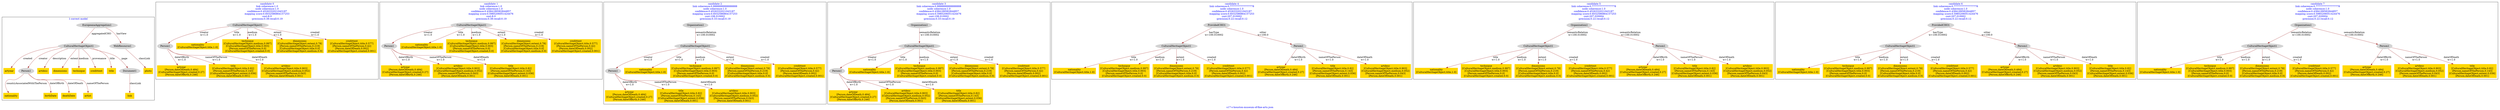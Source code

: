 digraph n0 {
fontcolor="blue"
remincross="true"
label="s17-s-houston-museum-of-fine-arts.json"
subgraph cluster_0 {
label="1-correct model"
n2[style="filled",color="white",fillcolor="lightgray",label="CulturalHeritageObject1"];
n3[shape="plaintext",style="filled",fillcolor="gold",label="artyear"];
n4[style="filled",color="white",fillcolor="lightgray",label="Person1"];
n5[shape="plaintext",style="filled",fillcolor="gold",label="artdesc"];
n6[shape="plaintext",style="filled",fillcolor="gold",label="dimensions"];
n7[shape="plaintext",style="filled",fillcolor="gold",label="technique"];
n8[shape="plaintext",style="filled",fillcolor="gold",label="credittext"];
n9[shape="plaintext",style="filled",fillcolor="gold",label="title"];
n10[style="filled",color="white",fillcolor="lightgray",label="Document1"];
n11[shape="plaintext",style="filled",fillcolor="gold",label="nationality"];
n12[shape="plaintext",style="filled",fillcolor="gold",label="birthDate"];
n13[shape="plaintext",style="filled",fillcolor="gold",label="deathDate"];
n14[shape="plaintext",style="filled",fillcolor="gold",label="artist"];
n15[style="filled",color="white",fillcolor="lightgray",label="EuropeanaAggregation1"];
n16[style="filled",color="white",fillcolor="lightgray",label="WebResource1"];
n17[shape="plaintext",style="filled",fillcolor="gold",label="photo"];
n18[shape="plaintext",style="filled",fillcolor="gold",label="link"];
}
subgraph cluster_1 {
label="candidate 0\nlink coherence:1.0\nnode coherence:1.0\nconfidence:0.4526332021043187\nmapping score:0.6032586864157253\ncost:8.0\n-precision:0.38-recall:0.19"
n20[style="filled",color="white",fillcolor="lightgray",label="CulturalHeritageObject1"];
n21[style="filled",color="white",fillcolor="lightgray",label="Person1"];
n22[shape="plaintext",style="filled",fillcolor="gold",label="nationality\n[CulturalHeritageObject,title,1.0]"];
n23[shape="plaintext",style="filled",fillcolor="gold",label="technique\n[CulturalHeritageObject,medium,0.997]\n[CulturalHeritageObject,title,0.003]\n[Person,nameOfThePerson,0.0]\n[CulturalHeritageObject,created,0.0]"];
n24[shape="plaintext",style="filled",fillcolor="gold",label="artyear\n[Person,dateOfDeath,0.484]\n[CulturalHeritageObject,created,0.27]\n[Person,dateOfBirth,0.246]"];
n25[shape="plaintext",style="filled",fillcolor="gold",label="title\n[CulturalHeritageObject,title,0.82]\n[Person,nameOfThePerson,0.143]\n[CulturalHeritageObject,extent,0.036]\n[Person,dateOfDeath,0.001]"];
n26[shape="plaintext",style="filled",fillcolor="gold",label="dimensions\n[CulturalHeritageObject,extent,0.78]\n[Person,nameOfThePerson,0.219]\n[CulturalHeritageObject,title,0.0]\n[CulturalHeritageObject,medium,0.0]"];
n27[shape="plaintext",style="filled",fillcolor="gold",label="artdesc\n[CulturalHeritageObject,title,0.903]\n[CulturalHeritageObject,medium,0.052]\n[Person,nameOfThePerson,0.043]\n[Person,dateOfDeath,0.001]"];
n28[shape="plaintext",style="filled",fillcolor="gold",label="credittext\n[CulturalHeritageObject,title,0.577]\n[Person,nameOfThePerson,0.42]\n[Person,dateOfDeath,0.002]\n[CulturalHeritageObject,created,0.001]"];
}
subgraph cluster_2 {
label="candidate 1\nlink coherence:1.0\nnode coherence:1.0\nconfidence:0.4384189582844857\nmapping score:0.5985206051424476\ncost:8.0\n-precision:0.38-recall:0.19"
n30[style="filled",color="white",fillcolor="lightgray",label="CulturalHeritageObject1"];
n31[style="filled",color="white",fillcolor="lightgray",label="Person1"];
n32[shape="plaintext",style="filled",fillcolor="gold",label="nationality\n[CulturalHeritageObject,title,1.0]"];
n33[shape="plaintext",style="filled",fillcolor="gold",label="technique\n[CulturalHeritageObject,medium,0.997]\n[CulturalHeritageObject,title,0.003]\n[Person,nameOfThePerson,0.0]\n[CulturalHeritageObject,created,0.0]"];
n34[shape="plaintext",style="filled",fillcolor="gold",label="artyear\n[Person,dateOfDeath,0.484]\n[CulturalHeritageObject,created,0.27]\n[Person,dateOfBirth,0.246]"];
n35[shape="plaintext",style="filled",fillcolor="gold",label="artdesc\n[CulturalHeritageObject,title,0.903]\n[CulturalHeritageObject,medium,0.052]\n[Person,nameOfThePerson,0.043]\n[Person,dateOfDeath,0.001]"];
n36[shape="plaintext",style="filled",fillcolor="gold",label="dimensions\n[CulturalHeritageObject,extent,0.78]\n[Person,nameOfThePerson,0.219]\n[CulturalHeritageObject,title,0.0]\n[CulturalHeritageObject,medium,0.0]"];
n37[shape="plaintext",style="filled",fillcolor="gold",label="title\n[CulturalHeritageObject,title,0.82]\n[Person,nameOfThePerson,0.143]\n[CulturalHeritageObject,extent,0.036]\n[Person,dateOfDeath,0.001]"];
n38[shape="plaintext",style="filled",fillcolor="gold",label="credittext\n[CulturalHeritageObject,title,0.577]\n[Person,nameOfThePerson,0.42]\n[Person,dateOfDeath,0.002]\n[CulturalHeritageObject,created,0.001]"];
}
subgraph cluster_3 {
label="candidate 2\nlink coherence:0.8888888888888888\nnode coherence:1.0\nconfidence:0.4526332021043187\nmapping score:0.6032586864157253\ncost:108.010002\n-precision:0.33-recall:0.19"
n40[style="filled",color="white",fillcolor="lightgray",label="CulturalHeritageObject1"];
n41[style="filled",color="white",fillcolor="lightgray",label="Person1"];
n42[style="filled",color="white",fillcolor="lightgray",label="Organization1"];
n43[shape="plaintext",style="filled",fillcolor="gold",label="nationality\n[CulturalHeritageObject,title,1.0]"];
n44[shape="plaintext",style="filled",fillcolor="gold",label="technique\n[CulturalHeritageObject,medium,0.997]\n[CulturalHeritageObject,title,0.003]\n[Person,nameOfThePerson,0.0]\n[CulturalHeritageObject,created,0.0]"];
n45[shape="plaintext",style="filled",fillcolor="gold",label="artyear\n[Person,dateOfDeath,0.484]\n[CulturalHeritageObject,created,0.27]\n[Person,dateOfBirth,0.246]"];
n46[shape="plaintext",style="filled",fillcolor="gold",label="title\n[CulturalHeritageObject,title,0.82]\n[Person,nameOfThePerson,0.143]\n[CulturalHeritageObject,extent,0.036]\n[Person,dateOfDeath,0.001]"];
n47[shape="plaintext",style="filled",fillcolor="gold",label="dimensions\n[CulturalHeritageObject,extent,0.78]\n[Person,nameOfThePerson,0.219]\n[CulturalHeritageObject,title,0.0]\n[CulturalHeritageObject,medium,0.0]"];
n48[shape="plaintext",style="filled",fillcolor="gold",label="artdesc\n[CulturalHeritageObject,title,0.903]\n[CulturalHeritageObject,medium,0.052]\n[Person,nameOfThePerson,0.043]\n[Person,dateOfDeath,0.001]"];
n49[shape="plaintext",style="filled",fillcolor="gold",label="credittext\n[CulturalHeritageObject,title,0.577]\n[Person,nameOfThePerson,0.42]\n[Person,dateOfDeath,0.002]\n[CulturalHeritageObject,created,0.001]"];
}
subgraph cluster_4 {
label="candidate 3\nlink coherence:0.8888888888888888\nnode coherence:1.0\nconfidence:0.4384189582844857\nmapping score:0.5985206051424476\ncost:108.010002\n-precision:0.33-recall:0.19"
n51[style="filled",color="white",fillcolor="lightgray",label="CulturalHeritageObject1"];
n52[style="filled",color="white",fillcolor="lightgray",label="Person1"];
n53[style="filled",color="white",fillcolor="lightgray",label="Organization1"];
n54[shape="plaintext",style="filled",fillcolor="gold",label="nationality\n[CulturalHeritageObject,title,1.0]"];
n55[shape="plaintext",style="filled",fillcolor="gold",label="technique\n[CulturalHeritageObject,medium,0.997]\n[CulturalHeritageObject,title,0.003]\n[Person,nameOfThePerson,0.0]\n[CulturalHeritageObject,created,0.0]"];
n56[shape="plaintext",style="filled",fillcolor="gold",label="artyear\n[Person,dateOfDeath,0.484]\n[CulturalHeritageObject,created,0.27]\n[Person,dateOfBirth,0.246]"];
n57[shape="plaintext",style="filled",fillcolor="gold",label="artdesc\n[CulturalHeritageObject,title,0.903]\n[CulturalHeritageObject,medium,0.052]\n[Person,nameOfThePerson,0.043]\n[Person,dateOfDeath,0.001]"];
n58[shape="plaintext",style="filled",fillcolor="gold",label="dimensions\n[CulturalHeritageObject,extent,0.78]\n[Person,nameOfThePerson,0.219]\n[CulturalHeritageObject,title,0.0]\n[CulturalHeritageObject,medium,0.0]"];
n59[shape="plaintext",style="filled",fillcolor="gold",label="title\n[CulturalHeritageObject,title,0.82]\n[Person,nameOfThePerson,0.143]\n[CulturalHeritageObject,extent,0.036]\n[Person,dateOfDeath,0.001]"];
n60[shape="plaintext",style="filled",fillcolor="gold",label="credittext\n[CulturalHeritageObject,title,0.577]\n[Person,nameOfThePerson,0.42]\n[Person,dateOfDeath,0.002]\n[CulturalHeritageObject,created,0.001]"];
}
subgraph cluster_5 {
label="candidate 4\nlink coherence:0.7777777777777778\nnode coherence:1.0\nconfidence:0.4526332021043187\nmapping score:0.6032586864157253\ncost:207.010002\n-precision:0.22-recall:0.12"
n62[style="filled",color="white",fillcolor="lightgray",label="ProvidedCHO1"];
n63[style="filled",color="white",fillcolor="lightgray",label="CulturalHeritageObject1"];
n64[style="filled",color="white",fillcolor="lightgray",label="Person1"];
n65[shape="plaintext",style="filled",fillcolor="gold",label="nationality\n[CulturalHeritageObject,title,1.0]"];
n66[shape="plaintext",style="filled",fillcolor="gold",label="technique\n[CulturalHeritageObject,medium,0.997]\n[CulturalHeritageObject,title,0.003]\n[Person,nameOfThePerson,0.0]\n[CulturalHeritageObject,created,0.0]"];
n67[shape="plaintext",style="filled",fillcolor="gold",label="artyear\n[Person,dateOfDeath,0.484]\n[CulturalHeritageObject,created,0.27]\n[Person,dateOfBirth,0.246]"];
n68[shape="plaintext",style="filled",fillcolor="gold",label="title\n[CulturalHeritageObject,title,0.82]\n[Person,nameOfThePerson,0.143]\n[CulturalHeritageObject,extent,0.036]\n[Person,dateOfDeath,0.001]"];
n69[shape="plaintext",style="filled",fillcolor="gold",label="dimensions\n[CulturalHeritageObject,extent,0.78]\n[Person,nameOfThePerson,0.219]\n[CulturalHeritageObject,title,0.0]\n[CulturalHeritageObject,medium,0.0]"];
n70[shape="plaintext",style="filled",fillcolor="gold",label="artdesc\n[CulturalHeritageObject,title,0.903]\n[CulturalHeritageObject,medium,0.052]\n[Person,nameOfThePerson,0.043]\n[Person,dateOfDeath,0.001]"];
n71[shape="plaintext",style="filled",fillcolor="gold",label="credittext\n[CulturalHeritageObject,title,0.577]\n[Person,nameOfThePerson,0.42]\n[Person,dateOfDeath,0.002]\n[CulturalHeritageObject,created,0.001]"];
}
subgraph cluster_6 {
label="candidate 5\nlink coherence:0.7777777777777778\nnode coherence:1.0\nconfidence:0.4526332021043187\nmapping score:0.6032586864157253\ncost:207.020004\n-precision:0.22-recall:0.12"
n73[style="filled",color="white",fillcolor="lightgray",label="Organization1"];
n74[style="filled",color="white",fillcolor="lightgray",label="CulturalHeritageObject1"];
n75[style="filled",color="white",fillcolor="lightgray",label="Person1"];
n76[shape="plaintext",style="filled",fillcolor="gold",label="nationality\n[CulturalHeritageObject,title,1.0]"];
n77[shape="plaintext",style="filled",fillcolor="gold",label="technique\n[CulturalHeritageObject,medium,0.997]\n[CulturalHeritageObject,title,0.003]\n[Person,nameOfThePerson,0.0]\n[CulturalHeritageObject,created,0.0]"];
n78[shape="plaintext",style="filled",fillcolor="gold",label="artyear\n[Person,dateOfDeath,0.484]\n[CulturalHeritageObject,created,0.27]\n[Person,dateOfBirth,0.246]"];
n79[shape="plaintext",style="filled",fillcolor="gold",label="title\n[CulturalHeritageObject,title,0.82]\n[Person,nameOfThePerson,0.143]\n[CulturalHeritageObject,extent,0.036]\n[Person,dateOfDeath,0.001]"];
n80[shape="plaintext",style="filled",fillcolor="gold",label="dimensions\n[CulturalHeritageObject,extent,0.78]\n[Person,nameOfThePerson,0.219]\n[CulturalHeritageObject,title,0.0]\n[CulturalHeritageObject,medium,0.0]"];
n81[shape="plaintext",style="filled",fillcolor="gold",label="artdesc\n[CulturalHeritageObject,title,0.903]\n[CulturalHeritageObject,medium,0.052]\n[Person,nameOfThePerson,0.043]\n[Person,dateOfDeath,0.001]"];
n82[shape="plaintext",style="filled",fillcolor="gold",label="credittext\n[CulturalHeritageObject,title,0.577]\n[Person,nameOfThePerson,0.42]\n[Person,dateOfDeath,0.002]\n[CulturalHeritageObject,created,0.001]"];
}
subgraph cluster_7 {
label="candidate 6\nlink coherence:0.7777777777777778\nnode coherence:1.0\nconfidence:0.4384189582844857\nmapping score:0.5985206051424476\ncost:207.010002\n-precision:0.22-recall:0.12"
n84[style="filled",color="white",fillcolor="lightgray",label="ProvidedCHO1"];
n85[style="filled",color="white",fillcolor="lightgray",label="CulturalHeritageObject1"];
n86[style="filled",color="white",fillcolor="lightgray",label="Person1"];
n87[shape="plaintext",style="filled",fillcolor="gold",label="nationality\n[CulturalHeritageObject,title,1.0]"];
n88[shape="plaintext",style="filled",fillcolor="gold",label="technique\n[CulturalHeritageObject,medium,0.997]\n[CulturalHeritageObject,title,0.003]\n[Person,nameOfThePerson,0.0]\n[CulturalHeritageObject,created,0.0]"];
n89[shape="plaintext",style="filled",fillcolor="gold",label="artyear\n[Person,dateOfDeath,0.484]\n[CulturalHeritageObject,created,0.27]\n[Person,dateOfBirth,0.246]"];
n90[shape="plaintext",style="filled",fillcolor="gold",label="artdesc\n[CulturalHeritageObject,title,0.903]\n[CulturalHeritageObject,medium,0.052]\n[Person,nameOfThePerson,0.043]\n[Person,dateOfDeath,0.001]"];
n91[shape="plaintext",style="filled",fillcolor="gold",label="dimensions\n[CulturalHeritageObject,extent,0.78]\n[Person,nameOfThePerson,0.219]\n[CulturalHeritageObject,title,0.0]\n[CulturalHeritageObject,medium,0.0]"];
n92[shape="plaintext",style="filled",fillcolor="gold",label="title\n[CulturalHeritageObject,title,0.82]\n[Person,nameOfThePerson,0.143]\n[CulturalHeritageObject,extent,0.036]\n[Person,dateOfDeath,0.001]"];
n93[shape="plaintext",style="filled",fillcolor="gold",label="credittext\n[CulturalHeritageObject,title,0.577]\n[Person,nameOfThePerson,0.42]\n[Person,dateOfDeath,0.002]\n[CulturalHeritageObject,created,0.001]"];
}
subgraph cluster_8 {
label="candidate 7\nlink coherence:0.7777777777777778\nnode coherence:1.0\nconfidence:0.4384189582844857\nmapping score:0.5985206051424476\ncost:207.020004\n-precision:0.22-recall:0.12"
n95[style="filled",color="white",fillcolor="lightgray",label="Organization1"];
n96[style="filled",color="white",fillcolor="lightgray",label="CulturalHeritageObject1"];
n97[style="filled",color="white",fillcolor="lightgray",label="Person1"];
n98[shape="plaintext",style="filled",fillcolor="gold",label="nationality\n[CulturalHeritageObject,title,1.0]"];
n99[shape="plaintext",style="filled",fillcolor="gold",label="technique\n[CulturalHeritageObject,medium,0.997]\n[CulturalHeritageObject,title,0.003]\n[Person,nameOfThePerson,0.0]\n[CulturalHeritageObject,created,0.0]"];
n100[shape="plaintext",style="filled",fillcolor="gold",label="artyear\n[Person,dateOfDeath,0.484]\n[CulturalHeritageObject,created,0.27]\n[Person,dateOfBirth,0.246]"];
n101[shape="plaintext",style="filled",fillcolor="gold",label="artdesc\n[CulturalHeritageObject,title,0.903]\n[CulturalHeritageObject,medium,0.052]\n[Person,nameOfThePerson,0.043]\n[Person,dateOfDeath,0.001]"];
n102[shape="plaintext",style="filled",fillcolor="gold",label="dimensions\n[CulturalHeritageObject,extent,0.78]\n[Person,nameOfThePerson,0.219]\n[CulturalHeritageObject,title,0.0]\n[CulturalHeritageObject,medium,0.0]"];
n103[shape="plaintext",style="filled",fillcolor="gold",label="title\n[CulturalHeritageObject,title,0.82]\n[Person,nameOfThePerson,0.143]\n[CulturalHeritageObject,extent,0.036]\n[Person,dateOfDeath,0.001]"];
n104[shape="plaintext",style="filled",fillcolor="gold",label="credittext\n[CulturalHeritageObject,title,0.577]\n[Person,nameOfThePerson,0.42]\n[Person,dateOfDeath,0.002]\n[CulturalHeritageObject,created,0.001]"];
}
n2 -> n3[color="brown",fontcolor="black",label="created"]
n2 -> n4[color="brown",fontcolor="black",label="creator"]
n2 -> n5[color="brown",fontcolor="black",label="description"]
n2 -> n6[color="brown",fontcolor="black",label="extent"]
n2 -> n7[color="brown",fontcolor="black",label="medium"]
n2 -> n8[color="brown",fontcolor="black",label="provenance"]
n2 -> n9[color="brown",fontcolor="black",label="title"]
n2 -> n10[color="brown",fontcolor="black",label="page"]
n4 -> n11[color="brown",fontcolor="black",label="countryAssociatedWithThePerson"]
n4 -> n12[color="brown",fontcolor="black",label="dateOfBirth"]
n4 -> n13[color="brown",fontcolor="black",label="dateOfDeath"]
n4 -> n14[color="brown",fontcolor="black",label="nameOfThePerson"]
n15 -> n2[color="brown",fontcolor="black",label="aggregatedCHO"]
n15 -> n16[color="brown",fontcolor="black",label="hasView"]
n16 -> n17[color="brown",fontcolor="black",label="classLink"]
n10 -> n18[color="brown",fontcolor="black",label="classLink"]
n20 -> n21[color="brown",fontcolor="black",label="creator\nw=1.0"]
n20 -> n22[color="brown",fontcolor="black",label="title\nw=1.0"]
n20 -> n23[color="brown",fontcolor="black",label="medium\nw=1.0"]
n21 -> n24[color="brown",fontcolor="black",label="dateOfBirth\nw=1.0"]
n21 -> n25[color="brown",fontcolor="black",label="nameOfThePerson\nw=1.0"]
n20 -> n26[color="brown",fontcolor="black",label="extent\nw=1.0"]
n21 -> n27[color="brown",fontcolor="black",label="dateOfDeath\nw=1.0"]
n20 -> n28[color="brown",fontcolor="black",label="created\nw=1.0"]
n30 -> n31[color="brown",fontcolor="black",label="creator\nw=1.0"]
n30 -> n32[color="brown",fontcolor="black",label="title\nw=1.0"]
n30 -> n33[color="brown",fontcolor="black",label="medium\nw=1.0"]
n31 -> n34[color="brown",fontcolor="black",label="dateOfBirth\nw=1.0"]
n31 -> n35[color="brown",fontcolor="black",label="nameOfThePerson\nw=1.0"]
n30 -> n36[color="brown",fontcolor="black",label="extent\nw=1.0"]
n31 -> n37[color="brown",fontcolor="black",label="dateOfDeath\nw=1.0"]
n30 -> n38[color="brown",fontcolor="black",label="created\nw=1.0"]
n40 -> n41[color="brown",fontcolor="black",label="creator\nw=1.0"]
n42 -> n40[color="brown",fontcolor="black",label="semanticRelation\nw=100.010002"]
n40 -> n43[color="brown",fontcolor="black",label="title\nw=1.0"]
n40 -> n44[color="brown",fontcolor="black",label="medium\nw=1.0"]
n41 -> n45[color="brown",fontcolor="black",label="dateOfBirth\nw=1.0"]
n41 -> n46[color="brown",fontcolor="black",label="nameOfThePerson\nw=1.0"]
n40 -> n47[color="brown",fontcolor="black",label="extent\nw=1.0"]
n41 -> n48[color="brown",fontcolor="black",label="dateOfDeath\nw=1.0"]
n40 -> n49[color="brown",fontcolor="black",label="created\nw=1.0"]
n51 -> n52[color="brown",fontcolor="black",label="creator\nw=1.0"]
n53 -> n51[color="brown",fontcolor="black",label="semanticRelation\nw=100.010002"]
n51 -> n54[color="brown",fontcolor="black",label="title\nw=1.0"]
n51 -> n55[color="brown",fontcolor="black",label="medium\nw=1.0"]
n52 -> n56[color="brown",fontcolor="black",label="dateOfBirth\nw=1.0"]
n52 -> n57[color="brown",fontcolor="black",label="nameOfThePerson\nw=1.0"]
n51 -> n58[color="brown",fontcolor="black",label="extent\nw=1.0"]
n52 -> n59[color="brown",fontcolor="black",label="dateOfDeath\nw=1.0"]
n51 -> n60[color="brown",fontcolor="black",label="created\nw=1.0"]
n62 -> n63[color="brown",fontcolor="black",label="hasType\nw=100.010002"]
n62 -> n64[color="brown",fontcolor="black",label="sitter\nw=100.0"]
n63 -> n65[color="brown",fontcolor="black",label="title\nw=1.0"]
n63 -> n66[color="brown",fontcolor="black",label="medium\nw=1.0"]
n64 -> n67[color="brown",fontcolor="black",label="dateOfBirth\nw=1.0"]
n64 -> n68[color="brown",fontcolor="black",label="nameOfThePerson\nw=1.0"]
n63 -> n69[color="brown",fontcolor="black",label="extent\nw=1.0"]
n64 -> n70[color="brown",fontcolor="black",label="dateOfDeath\nw=1.0"]
n63 -> n71[color="brown",fontcolor="black",label="created\nw=1.0"]
n73 -> n74[color="brown",fontcolor="black",label="semanticRelation\nw=100.010002"]
n73 -> n75[color="brown",fontcolor="black",label="semanticRelation\nw=100.010002"]
n74 -> n76[color="brown",fontcolor="black",label="title\nw=1.0"]
n74 -> n77[color="brown",fontcolor="black",label="medium\nw=1.0"]
n75 -> n78[color="brown",fontcolor="black",label="dateOfBirth\nw=1.0"]
n75 -> n79[color="brown",fontcolor="black",label="nameOfThePerson\nw=1.0"]
n74 -> n80[color="brown",fontcolor="black",label="extent\nw=1.0"]
n75 -> n81[color="brown",fontcolor="black",label="dateOfDeath\nw=1.0"]
n74 -> n82[color="brown",fontcolor="black",label="created\nw=1.0"]
n84 -> n85[color="brown",fontcolor="black",label="hasType\nw=100.010002"]
n84 -> n86[color="brown",fontcolor="black",label="sitter\nw=100.0"]
n85 -> n87[color="brown",fontcolor="black",label="title\nw=1.0"]
n85 -> n88[color="brown",fontcolor="black",label="medium\nw=1.0"]
n86 -> n89[color="brown",fontcolor="black",label="dateOfBirth\nw=1.0"]
n86 -> n90[color="brown",fontcolor="black",label="nameOfThePerson\nw=1.0"]
n85 -> n91[color="brown",fontcolor="black",label="extent\nw=1.0"]
n86 -> n92[color="brown",fontcolor="black",label="dateOfDeath\nw=1.0"]
n85 -> n93[color="brown",fontcolor="black",label="created\nw=1.0"]
n95 -> n96[color="brown",fontcolor="black",label="semanticRelation\nw=100.010002"]
n95 -> n97[color="brown",fontcolor="black",label="semanticRelation\nw=100.010002"]
n96 -> n98[color="brown",fontcolor="black",label="title\nw=1.0"]
n96 -> n99[color="brown",fontcolor="black",label="medium\nw=1.0"]
n97 -> n100[color="brown",fontcolor="black",label="dateOfBirth\nw=1.0"]
n97 -> n101[color="brown",fontcolor="black",label="nameOfThePerson\nw=1.0"]
n96 -> n102[color="brown",fontcolor="black",label="extent\nw=1.0"]
n97 -> n103[color="brown",fontcolor="black",label="dateOfDeath\nw=1.0"]
n96 -> n104[color="brown",fontcolor="black",label="created\nw=1.0"]
}
